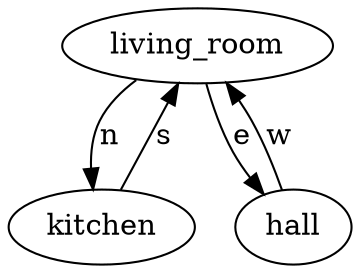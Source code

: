 digraph 
  {
    "living_room" -> "kitchen" [ label = "n"          ];
    "living_room" -> "hall" [ label = "e"          ];
    "kitchen" -> "living_room" [ label = "s"          ];
    "hall" -> "living_room" [ label = "w"          ];
  }
